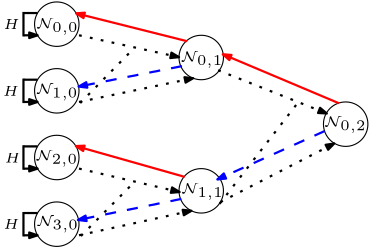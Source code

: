 <?xml version="1.0"?>
<!DOCTYPE ipe SYSTEM "ipe.dtd">
<ipe version="70107" creator="Ipe 7.1.9">
<info created="D:20151026151633" modified="D:20151216160725"/>
<ipestyle name="basic">
<symbol name="arrow/arc(spx)">
<path stroke="sym-stroke" fill="sym-stroke" pen="sym-pen">
0 0 m
-1 0.333 l
-1 -0.333 l
h
</path>
</symbol>
<symbol name="arrow/farc(spx)">
<path stroke="sym-stroke" fill="white" pen="sym-pen">
0 0 m
-1 0.333 l
-1 -0.333 l
h
</path>
</symbol>
<symbol name="arrow/ptarc(spx)">
<path stroke="sym-stroke" fill="sym-stroke" pen="sym-pen">
0 0 m
-1 0.333 l
-0.8 0 l
-1 -0.333 l
h
</path>
</symbol>
<symbol name="arrow/fptarc(spx)">
<path stroke="sym-stroke" fill="white" pen="sym-pen">
0 0 m
-1 0.333 l
-0.8 0 l
-1 -0.333 l
h
</path>
</symbol>
<symbol name="mark/circle(sx)" transformations="translations">
<path fill="sym-stroke">
0.6 0 0 0.6 0 0 e
0.4 0 0 0.4 0 0 e
</path>
</symbol>
<symbol name="mark/disk(sx)" transformations="translations">
<path fill="sym-stroke">
0.6 0 0 0.6 0 0 e
</path>
</symbol>
<symbol name="mark/fdisk(sfx)" transformations="translations">
<group>
<path fill="sym-fill">
0.5 0 0 0.5 0 0 e
</path>
<path fill="sym-stroke" fillrule="eofill">
0.6 0 0 0.6 0 0 e
0.4 0 0 0.4 0 0 e
</path>
</group>
</symbol>
<symbol name="mark/box(sx)" transformations="translations">
<path fill="sym-stroke" fillrule="eofill">
-0.6 -0.6 m
0.6 -0.6 l
0.6 0.6 l
-0.6 0.6 l
h
-0.4 -0.4 m
0.4 -0.4 l
0.4 0.4 l
-0.4 0.4 l
h
</path>
</symbol>
<symbol name="mark/square(sx)" transformations="translations">
<path fill="sym-stroke">
-0.6 -0.6 m
0.6 -0.6 l
0.6 0.6 l
-0.6 0.6 l
h
</path>
</symbol>
<symbol name="mark/fsquare(sfx)" transformations="translations">
<group>
<path fill="sym-fill">
-0.5 -0.5 m
0.5 -0.5 l
0.5 0.5 l
-0.5 0.5 l
h
</path>
<path fill="sym-stroke" fillrule="eofill">
-0.6 -0.6 m
0.6 -0.6 l
0.6 0.6 l
-0.6 0.6 l
h
-0.4 -0.4 m
0.4 -0.4 l
0.4 0.4 l
-0.4 0.4 l
h
</path>
</group>
</symbol>
<symbol name="mark/cross(sx)" transformations="translations">
<group>
<path fill="sym-stroke">
-0.43 -0.57 m
0.57 0.43 l
0.43 0.57 l
-0.57 -0.43 l
h
</path>
<path fill="sym-stroke">
-0.43 0.57 m
0.57 -0.43 l
0.43 -0.57 l
-0.57 0.43 l
h
</path>
</group>
</symbol>
<symbol name="arrow/fnormal(spx)">
<path stroke="sym-stroke" fill="white" pen="sym-pen">
0 0 m
-1 0.333 l
-1 -0.333 l
h
</path>
</symbol>
<symbol name="arrow/pointed(spx)">
<path stroke="sym-stroke" fill="sym-stroke" pen="sym-pen">
0 0 m
-1 0.333 l
-0.8 0 l
-1 -0.333 l
h
</path>
</symbol>
<symbol name="arrow/fpointed(spx)">
<path stroke="sym-stroke" fill="white" pen="sym-pen">
0 0 m
-1 0.333 l
-0.8 0 l
-1 -0.333 l
h
</path>
</symbol>
<symbol name="arrow/linear(spx)">
<path stroke="sym-stroke" pen="sym-pen">
-1 0.333 m
0 0 l
-1 -0.333 l
</path>
</symbol>
<symbol name="arrow/fdouble(spx)">
<path stroke="sym-stroke" fill="white" pen="sym-pen">
0 0 m
-1 0.333 l
-1 -0.333 l
h
-1 0 m
-2 0.333 l
-2 -0.333 l
h
</path>
</symbol>
<symbol name="arrow/double(spx)">
<path stroke="sym-stroke" fill="sym-stroke" pen="sym-pen">
0 0 m
-1 0.333 l
-1 -0.333 l
h
-1 0 m
-2 0.333 l
-2 -0.333 l
h
</path>
</symbol>
<pen name="heavier" value="0.8"/>
<pen name="fat" value="1.2"/>
<pen name="ultrafat" value="2"/>
<symbolsize name="large" value="5"/>
<symbolsize name="small" value="2"/>
<symbolsize name="tiny" value="1.1"/>
<arrowsize name="large" value="10"/>
<arrowsize name="small" value="5"/>
<arrowsize name="tiny" value="3"/>
<color name="red" value="1 0 0"/>
<color name="green" value="0 1 0"/>
<color name="blue" value="0 0 1"/>
<color name="yellow" value="1 1 0"/>
<color name="orange" value="1 0.647 0"/>
<color name="gold" value="1 0.843 0"/>
<color name="purple" value="0.627 0.125 0.941"/>
<color name="gray" value="0.745"/>
<color name="brown" value="0.647 0.165 0.165"/>
<color name="navy" value="0 0 0.502"/>
<color name="pink" value="1 0.753 0.796"/>
<color name="seagreen" value="0.18 0.545 0.341"/>
<color name="turquoise" value="0.251 0.878 0.816"/>
<color name="violet" value="0.933 0.51 0.933"/>
<color name="darkblue" value="0 0 0.545"/>
<color name="darkcyan" value="0 0.545 0.545"/>
<color name="darkgray" value="0.663"/>
<color name="darkgreen" value="0 0.392 0"/>
<color name="darkmagenta" value="0.545 0 0.545"/>
<color name="darkorange" value="1 0.549 0"/>
<color name="darkred" value="0.545 0 0"/>
<color name="lightblue" value="0.678 0.847 0.902"/>
<color name="lightcyan" value="0.878 1 1"/>
<color name="lightgray" value="0.827"/>
<color name="lightgreen" value="0.565 0.933 0.565"/>
<color name="lightyellow" value="1 1 0.878"/>
<dashstyle name="dashed" value="[4] 0"/>
<dashstyle name="dotted" value="[1 3] 0"/>
<dashstyle name="dash dotted" value="[4 2 1 2] 0"/>
<dashstyle name="dash dot dotted" value="[4 2 1 2 1 2] 0"/>
<textsize name="large" value="\large"/>
<textsize name="small" value="\small"/>
<textsize name="tiny" value="\tiny"/>
<textsize name="Large" value="\Large"/>
<textsize name="LARGE" value="\LARGE"/>
<textsize name="huge" value="\huge"/>
<textsize name="Huge" value="\Huge"/>
<textsize name="footnote" value="\footnotesize"/>
<textstyle name="center" begin="\begin{center}" end="\end{center}"/>
<textstyle name="itemize" begin="\begin{itemize}" end="\end{itemize}"/>
<textstyle name="item" begin="\begin{itemize}\item{}" end="\end{itemize}"/>
<gridsize name="4 pts" value="4"/>
<gridsize name="8 pts (~3 mm)" value="8"/>
<gridsize name="16 pts (~6 mm)" value="16"/>
<gridsize name="32 pts (~12 mm)" value="32"/>
<gridsize name="10 pts (~3.5 mm)" value="10"/>
<gridsize name="20 pts (~7 mm)" value="20"/>
<gridsize name="14 pts (~5 mm)" value="14"/>
<gridsize name="28 pts (~10 mm)" value="28"/>
<gridsize name="56 pts (~20 mm)" value="56"/>
<anglesize name="90 deg" value="90"/>
<anglesize name="60 deg" value="60"/>
<anglesize name="45 deg" value="45"/>
<anglesize name="30 deg" value="30"/>
<anglesize name="22.5 deg" value="22.5"/>
<tiling name="falling" angle="-60" step="4" width="1"/>
<tiling name="rising" angle="30" step="4" width="1"/>
</ipestyle>
<page>
<layer name="alpha"/>
<view layers="alpha" active="alpha"/>
<path layer="alpha" matrix="1.00003 0 0 1.96721 -0.0047793 -715.734" stroke="black" dash="dotted" pen="heavier" arrow="normal/tiny">
160 740 m
196 736 l
</path>
<path matrix="1.14185 0 0 2.13622 -22.6962 -813.539" stroke="black" dash="dotted" pen="heavier" arrow="normal/tiny">
160 716 m
196 720 l
</path>
<path matrix="1.08673 0 0 1.29754 -20.3029 -211.998" stroke="black" dash="dotted" pen="heavier" arrow="normal/tiny">
212 724 m
248 712 l
</path>
<path matrix="1.1389 0 0 5.27542 -30.5442 -2886.23" stroke="black" dash="dotted" pen="heavier" arrow="normal/tiny">
212 676 m
248 680 l
</path>
<path matrix="1.00602 0 0 2.10636 -0.96349 -765.598" stroke="black" dash="dotted" pen="heavier" arrow="normal/tiny">
160 692 m
196 688 l
</path>
<path matrix="1.12392 0 0 2.20571 -19.8266 -805.409" stroke="black" dash="dotted" pen="heavier" arrow="normal/tiny">
160 668 m
196 672 l
</path>
<path matrix="2.4154 0 0 0.877538 -235.444 39.4181" stroke="black" dash="dotted" pen="heavier">
164 716 m
172.031 738.328 l
</path>
<path matrix="2.42133 0 0 0.887827 -236.676 79.9167" stroke="black" dash="dotted" pen="heavier">
164 716 m
172.031 738.328 l
</path>
<path matrix="3.52993 0 0 1.63963 -368.306 -494.654" stroke="black" dash="dotted" pen="heavier">
164 716 m
172.031 738.328 l
</path>
<text matrix="1 0 0 1 -27.4392 -68.798" transformations="translations" pos="172 764" stroke="black" type="label" width="15.171" height="3.407" depth="2.46" valign="baseline" size="tiny">$\mathcal{N}_{2,0}$</text>
<text matrix="1 0 0 1 -27.1402 -92.448" transformations="translations" pos="172 764" stroke="black" type="label" width="15.171" height="3.407" depth="2.46" valign="baseline" size="tiny">$\mathcal{N}_{3,0}$</text>
<text matrix="1 0 0 1 -27.232 -21.3081" transformations="translations" pos="172 764" stroke="black" type="label" width="15.171" height="3.407" depth="2.46" valign="baseline" size="tiny">$\mathcal{N}_{0,0}$</text>
<text matrix="1 0 0 1 -27.3167 -44.8882" transformations="translations" pos="172 764" stroke="black" type="label" width="15.171" height="3.407" depth="2.46" valign="baseline" size="tiny">$\mathcal{N}_{1,0}$</text>
<text matrix="1 0 0 1 24.833 -33.2254" transformations="translations" pos="172 764" stroke="black" type="label" width="15.171" height="3.407" depth="2.46" valign="baseline" size="tiny">$\mathcal{N}_{0,1}$</text>
<text matrix="1 0 0 1 76.4773 -56.6748" transformations="translations" pos="172 764" stroke="black" type="label" width="15.171" height="3.407" depth="2.46" valign="baseline" size="tiny">$\mathcal{N}_{0,2}$</text>
<path stroke="black">
8 0 0 8 152 744 e
</path>
<path stroke="black">
8 0 0 8 152 720 e
</path>
<path matrix="1 0 0 1 0 -24" stroke="black">
8 0 0 8 152 720 e
</path>
<path matrix="1 0 0 1 0 -48" stroke="black">
8 0 0 8 152 720 e
</path>
<path matrix="1 0 0 1 52 -12" stroke="black">
8 0 0 8 152 744 e
</path>
<path matrix="1 0 0 1 52 -60" stroke="black">
8 0 0 8 152 744 e
</path>
<path matrix="1 0 0 1 104 -36" stroke="black">
8 0 0 8 152 744 e
</path>
<text matrix="1 0 0 1 25.0308 -80.7153" transformations="translations" pos="172 764" stroke="black" type="label" width="15.171" height="3.407" depth="2.46" valign="baseline" size="tiny">$\mathcal{N}_{1,1}$</text>
<path matrix="1.11211 0 0 2.51288 -18.9887 -1131.74" stroke="red" pen="heavier" arrow="normal/tiny">
196 744 m
160 748 l
</path>
<path matrix="1.16019 0 0 0.880757 -34.2084 81.4002" stroke="red" pen="heavier" arrow="normal/tiny">
248 720 m
212 740 l
</path>
<path matrix="1.07214 0 0 4.34925 -17.492 -2321.57" stroke="blue" dash="dashed" pen="heavier" arrow="normal/tiny">
248 696 m
212 692 l
</path>
<path matrix="1.03421 0 0 1.89729 -5.86908 -609.064" stroke="blue" dash="dashed" pen="heavier" arrow="normal/tiny">
196 680 m
160 676 l
</path>
<path matrix="-1.08861 0 0 -2.77412 372.236 2630.9" stroke="red" pen="heavier" arrow="normal/tiny">
160 700 m
196 696 l
</path>
<path matrix="1.03373 0 0 1.83832 -5.54601 -609.406" stroke="blue" dash="dashed" pen="heavier" arrow="normal/tiny">
196 728 m
160 724 l
</path>
<path matrix="1.26072 0 0 1 -36.5007 0" stroke="black" pen="heavier">
144 724 m
140 724 l
</path>
<path matrix="-1.16951 0 0 1.10036 303.732 -72.2567" stroke="black" pen="heavier">
140 724 m
140 716 l
</path>
<path matrix="1.26908 0 0 1 -37.6717 0" stroke="black" pen="heavier" arrow="normal/tiny">
140 716 m
144 716 l
</path>
<path matrix="1.26513 0 0 1 -37.1181 0" stroke="black" pen="heavier">
144 748 m
140 748 l
</path>
<path matrix="-8.85782 0 0 1.09973 1380.1 -74.1996" stroke="black" pen="heavier">
140 748 m
140 740 l
</path>
<path matrix="1.26988 0 0 1 -37.7834 0" stroke="black" pen="heavier" arrow="normal/tiny">
140 740 m
144 740 l
</path>
<path matrix="1.26928 0 0 1 -37.6986 0" stroke="black" pen="heavier">
144 700 m
140 700 l
140 700 l
</path>
<path matrix="2.16065 0 0 1.09967 -162.491 -69.3701" stroke="black" pen="heavier">
140 700 m
140 692 l
</path>
<path matrix="1.27131 0 0 1 -37.9835 0" stroke="black" pen="heavier" arrow="normal/tiny">
140 692 m
144 692 l
</path>
<path matrix="1.27723 0 0 -0.58056 -38.8124 1068.46" stroke="black" pen="heavier">
144 676 m
140 676 l
</path>
<path matrix="-2.05718 0 0 1.09955 428.006 -66.9047" stroke="black" pen="heavier">
140 676 m
140 668 l
140 668 l
</path>
<path matrix="1.26932 0 0 1 -37.7045 0" stroke="black" pen="heavier" arrow="normal/tiny">
140 668 m
144 668 l
</path>
<text matrix="1 0 0 1 -39.2362 -93.6436" transformations="translations" pos="172 764" stroke="black" type="label" width="5.902" height="3.404" depth="0" valign="baseline" size="tiny">$H$</text>
<text matrix="1 0 0 1 -38.8218 -69.8184" transformations="translations" pos="172 764" stroke="black" type="label" width="5.902" height="3.404" depth="0" valign="baseline" size="tiny">$H$</text>
<text matrix="1 0 0 1 -39.4434 -45.7859" transformations="translations" pos="172 764" stroke="black" type="label" width="5.902" height="3.404" depth="0" valign="baseline" size="tiny">$H$</text>
<text matrix="1 0 0 1 -39.2362 -21.7535" transformations="translations" pos="172 764" stroke="black" type="label" width="5.902" height="3.404" depth="0" valign="baseline" size="tiny">$H$</text>
</page>
</ipe>
